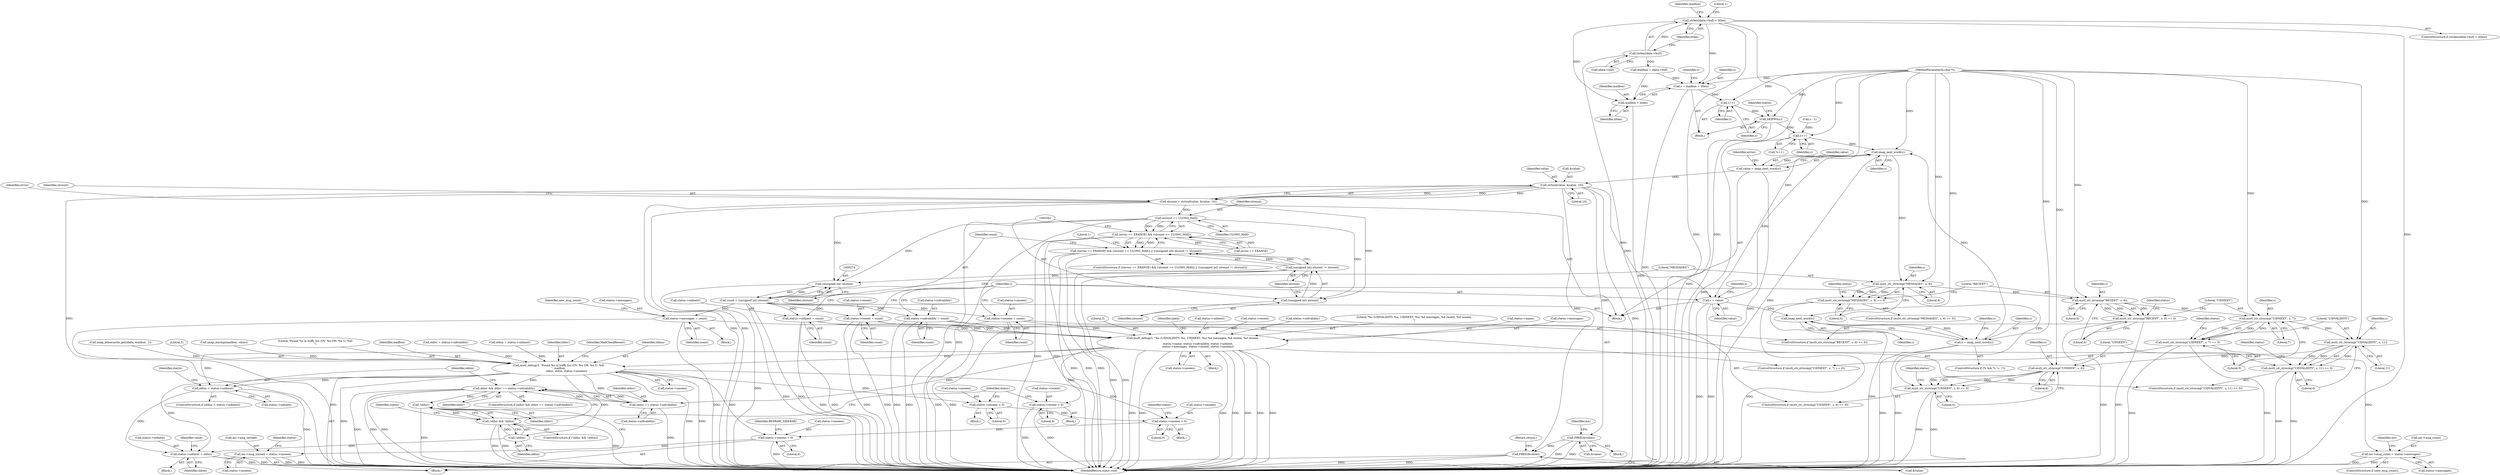 digraph "0_neomutt_3c49c44be9b459d9c616bcaef6eb5d51298c1741@API" {
"1000156" [label="(Call,strlen(idata->buf) < litlen)"];
"1000157" [label="(Call,strlen(idata->buf))"];
"1000172" [label="(Call,s = mailbox + litlen)"];
"1000181" [label="(Call,s++)"];
"1000183" [label="(Call,SKIPWS(s))"];
"1000219" [label="(Call,s++)"];
"1000238" [label="(Call,imap_next_word(s))"];
"1000236" [label="(Call,value = imap_next_word(s))"];
"1000246" [label="(Call,strtoul(value, &value, 10))"];
"1000244" [label="(Call,ulcount = strtoul(value, &value, 10))"];
"1000257" [label="(Call,ulcount == ULONG_MAX)"];
"1000253" [label="(Call,(errno == ERANGE) && (ulcount == ULONG_MAX))"];
"1000252" [label="(Call,((errno == ERANGE) && (ulcount == ULONG_MAX)) || ((unsigned int) ulcount != ulcount))"];
"1000261" [label="(Call,(unsigned int) ulcount)"];
"1000260" [label="(Call,(unsigned int) ulcount != ulcount)"];
"1000273" [label="(Call,(unsigned int) ulcount)"];
"1000271" [label="(Call,count = (unsigned int) ulcount)"];
"1000284" [label="(Call,status->messages = count)"];
"1000359" [label="(Call,mutt_debug(3, \"%s (UIDVALIDITY: %u, UIDNEXT: %u) %d messages, %d recent, %d unseen\n\",\n             status->name, status->uidvalidity, status->uidnext,\n             status->messages, status->recent, status->unseen))"];
"1000490" [label="(Call,mutt_debug(3, \"Found %s in buffy list (OV: %u ON: %u U: %d)\n\", mailbox,\n                   olduv, oldun, status->unseen))"];
"1000503" [label="(Call,olduv && olduv == status->uidvalidity)"];
"1000525" [label="(Call,!olduv)"];
"1000524" [label="(Call,!olduv && !oldun)"];
"1000505" [label="(Call,olduv == status->uidvalidity)"];
"1000512" [label="(Call,oldun < status->uidnext)"];
"1000567" [label="(Call,status->uidnext = oldun)"];
"1000517" [label="(Call,status->unseen > 0)"];
"1000536" [label="(Call,status->unseen > 0)"];
"1000542" [label="(Call,status->unseen > 0)"];
"1000559" [label="(Call,inc->msg_unread = status->unseen)"];
"1000527" [label="(Call,!oldun)"];
"1000530" [label="(Call,status->recent > 0)"];
"1000552" [label="(Call,inc->msg_count = status->messages)"];
"1000300" [label="(Call,status->recent = count)"];
"1000313" [label="(Call,status->uidnext = count)"];
"1000326" [label="(Call,status->uidvalidity = count)"];
"1000339" [label="(Call,status->unseen = count)"];
"1000344" [label="(Call,s = value)"];
"1000357" [label="(Call,imap_next_word(s))"];
"1000355" [label="(Call,s = imap_next_word(s))"];
"1000572" [label="(Call,FREE(&value))"];
"1000576" [label="(Call,FREE(&value))"];
"1000278" [label="(Call,mutt_str_strncmp(\"MESSAGES\", s, 8))"];
"1000277" [label="(Call,mutt_str_strncmp(\"MESSAGES\", s, 8) == 0)"];
"1000295" [label="(Call,mutt_str_strncmp(\"RECENT\", s, 6))"];
"1000294" [label="(Call,mutt_str_strncmp(\"RECENT\", s, 6) == 0)"];
"1000308" [label="(Call,mutt_str_strncmp(\"UIDNEXT\", s, 7))"];
"1000307" [label="(Call,mutt_str_strncmp(\"UIDNEXT\", s, 7) == 0)"];
"1000321" [label="(Call,mutt_str_strncmp(\"UIDVALIDITY\", s, 11))"];
"1000320" [label="(Call,mutt_str_strncmp(\"UIDVALIDITY\", s, 11) == 0)"];
"1000334" [label="(Call,mutt_str_strncmp(\"UNSEEN\", s, 6))"];
"1000333" [label="(Call,mutt_str_strncmp(\"UNSEEN\", s, 6) == 0)"];
"1000174" [label="(Call,mailbox + litlen)"];
"1000490" [label="(Call,mutt_debug(3, \"Found %s in buffy list (OV: %u ON: %u U: %d)\n\", mailbox,\n                   olduv, oldun, status->unseen))"];
"1000307" [label="(Call,mutt_str_strncmp(\"UIDNEXT\", s, 7) == 0)"];
"1000365" [label="(Call,status->uidvalidity)"];
"1000193" [label="(Call,s - 1)"];
"1000202" [label="(Call,imap_mboxcache_get(idata, mailbox, 1))"];
"1000577" [label="(Call,&value)"];
"1000491" [label="(Literal,3)"];
"1000156" [label="(Call,strlen(idata->buf) < litlen)"];
"1000295" [label="(Call,mutt_str_strncmp(\"RECENT\", s, 6))"];
"1000277" [label="(Call,mutt_str_strncmp(\"MESSAGES\", s, 8) == 0)"];
"1000324" [label="(Literal,11)"];
"1000184" [label="(Identifier,s)"];
"1000330" [label="(Identifier,count)"];
"1000327" [label="(Call,status->uidvalidity)"];
"1000518" [label="(Call,status->unseen)"];
"1000550" [label="(ControlStructure,if (new_msg_count))"];
"1000254" [label="(Call,errno == ERANGE)"];
"1000302" [label="(Identifier,status)"];
"1000532" [label="(Identifier,status)"];
"1000355" [label="(Call,s = imap_next_word(s))"];
"1000300" [label="(Call,status->recent = count)"];
"1000537" [label="(Call,status->unseen)"];
"1000157" [label="(Call,strlen(idata->buf))"];
"1000218" [label="(Call,*s++)"];
"1000296" [label="(Literal,\"RECENT\")"];
"1000356" [label="(Identifier,s)"];
"1000566" [label="(Block,)"];
"1000272" [label="(Identifier,count)"];
"1000255" [label="(Identifier,errno)"];
"1000528" [label="(Identifier,oldun)"];
"1000507" [label="(Call,status->uidvalidity)"];
"1000531" [label="(Call,status->recent)"];
"1000335" [label="(Literal,\"UNSEEN\")"];
"1000336" [label="(Identifier,s)"];
"1000377" [label="(Call,status->unseen)"];
"1000260" [label="(Call,(unsigned int) ulcount != ulcount)"];
"1000523" [label="(ControlStructure,if (!olduv && !oldun))"];
"1000561" [label="(Identifier,inc)"];
"1000297" [label="(Identifier,s)"];
"1000267" [label="(Literal,1)"];
"1000341" [label="(Identifier,status)"];
"1000338" [label="(Literal,0)"];
"1000183" [label="(Call,SKIPWS(s))"];
"1000301" [label="(Call,status->recent)"];
"1000328" [label="(Identifier,status)"];
"1000517" [label="(Call,status->unseen > 0)"];
"1000326" [label="(Call,status->uidvalidity = count)"];
"1000346" [label="(Identifier,value)"];
"1000584" [label="(MethodReturn,static void)"];
"1000538" [label="(Identifier,status)"];
"1000527" [label="(Call,!oldun)"];
"1000568" [label="(Call,status->uidnext)"];
"1000314" [label="(Call,status->uidnext)"];
"1000172" [label="(Call,s = mailbox + litlen)"];
"1000321" [label="(Call,mutt_str_strncmp(\"UIDVALIDITY\", s, 11))"];
"1000556" [label="(Call,status->messages)"];
"1000244" [label="(Call,ulcount = strtoul(value, &value, 10))"];
"1000251" [label="(ControlStructure,if (((errno == ERANGE) && (ulcount == ULONG_MAX)) || ((unsigned int) ulcount != ulcount)))"];
"1000573" [label="(Call,&value)"];
"1000281" [label="(Literal,8)"];
"1000168" [label="(Identifier,mailbox)"];
"1000181" [label="(Call,s++)"];
"1000320" [label="(Call,mutt_str_strncmp(\"UIDVALIDITY\", s, 11) == 0)"];
"1000248" [label="(Call,&value)"];
"1000174" [label="(Call,mailbox + litlen)"];
"1000361" [label="(Literal,\"%s (UIDVALIDITY: %u, UIDNEXT: %u) %d messages, %d recent, %d unseen\n\")"];
"1000288" [label="(Identifier,count)"];
"1000261" [label="(Call,(unsigned int) ulcount)"];
"1000176" [label="(Identifier,litlen)"];
"1000258" [label="(Identifier,ulcount)"];
"1000362" [label="(Call,status->name)"];
"1000273" [label="(Call,(unsigned int) ulcount)"];
"1000536" [label="(Call,status->unseen > 0)"];
"1000449" [label="(Block,)"];
"1000323" [label="(Identifier,s)"];
"1000306" [label="(ControlStructure,if (mutt_str_strncmp(\"UIDNEXT\", s, 7) == 0))"];
"1000525" [label="(Call,!olduv)"];
"1000241" [label="(Identifier,errno)"];
"1000543" [label="(Call,status->unseen)"];
"1000552" [label="(Call,inc->msg_count = status->messages)"];
"1000513" [label="(Identifier,oldun)"];
"1000563" [label="(Call,status->unseen)"];
"1000175" [label="(Identifier,mailbox)"];
"1000311" [label="(Literal,7)"];
"1000304" [label="(Identifier,count)"];
"1000529" [label="(Block,)"];
"1000275" [label="(Identifier,ulcount)"];
"1000544" [label="(Identifier,status)"];
"1000284" [label="(Call,status->messages = count)"];
"1000161" [label="(Identifier,litlen)"];
"1000485" [label="(Call,imap_mxcmp(mailbox, value))"];
"1000371" [label="(Call,status->messages)"];
"1000360" [label="(Literal,3)"];
"1000526" [label="(Identifier,olduv)"];
"1000521" [label="(Literal,0)"];
"1000286" [label="(Identifier,status)"];
"1000496" [label="(Call,status->unseen)"];
"1000337" [label="(Literal,6)"];
"1000359" [label="(Call,mutt_debug(3, \"%s (UIDVALIDITY: %u, UIDNEXT: %u) %d messages, %d recent, %d unseen\n\",\n             status->name, status->uidvalidity, status->uidnext,\n             status->messages, status->recent, status->unseen))"];
"1000546" [label="(Literal,0)"];
"1000173" [label="(Identifier,s)"];
"1000511" [label="(ControlStructure,if (oldun < status->uidnext))"];
"1000299" [label="(Literal,0)"];
"1000259" [label="(Identifier,ULONG_MAX)"];
"1000357" [label="(Call,imap_next_word(s))"];
"1000322" [label="(Literal,\"UIDVALIDITY\")"];
"1000315" [label="(Identifier,status)"];
"1000505" [label="(Call,olduv == status->uidvalidity)"];
"1000236" [label="(Call,value = imap_next_word(s))"];
"1000280" [label="(Identifier,s)"];
"1000235" [label="(Block,)"];
"1000290" [label="(Identifier,new_msg_count)"];
"1000502" [label="(ControlStructure,if (olduv && olduv == status->uidvalidity))"];
"1000514" [label="(Call,status->uidnext)"];
"1000559" [label="(Call,inc->msg_unread = status->unseen)"];
"1000334" [label="(Call,mutt_str_strncmp(\"UNSEEN\", s, 6))"];
"1000569" [label="(Identifier,status)"];
"1000309" [label="(Literal,\"UIDNEXT\")"];
"1000489" [label="(Block,)"];
"1000347" [label="(ControlStructure,if (*s && *s != ')'))"];
"1000252" [label="(Call,((errno == ERANGE) && (ulcount == ULONG_MAX)) || ((unsigned int) ulcount != ulcount))"];
"1000283" [label="(Block,)"];
"1000339" [label="(Call,status->unseen = count)"];
"1000504" [label="(Identifier,olduv)"];
"1000219" [label="(Call,s++)"];
"1000572" [label="(Call,FREE(&value))"];
"1000294" [label="(Call,mutt_str_strncmp(\"RECENT\", s, 6) == 0)"];
"1000164" [label="(Literal,1)"];
"1000383" [label="(Identifier,idata)"];
"1000542" [label="(Call,status->unseen > 0)"];
"1000340" [label="(Call,status->unseen)"];
"1000332" [label="(ControlStructure,if (mutt_str_strncmp(\"UNSEEN\", s, 6) == 0))"];
"1000492" [label="(Literal,\"Found %s in buffy list (OV: %u ON: %u U: %d)\n\")"];
"1000510" [label="(Block,)"];
"1000512" [label="(Call,oldun < status->uidnext)"];
"1000182" [label="(Identifier,s)"];
"1000257" [label="(Call,ulcount == ULONG_MAX)"];
"1000343" [label="(Identifier,count)"];
"1000553" [label="(Call,inc->msg_count)"];
"1000245" [label="(Identifier,ulcount)"];
"1000493" [label="(Identifier,mailbox)"];
"1000278" [label="(Call,mutt_str_strncmp(\"MESSAGES\", s, 8))"];
"1000549" [label="(Identifier,REDRAW_SIDEBAR)"];
"1000540" [label="(Literal,0)"];
"1000179" [label="(Identifier,s)"];
"1000279" [label="(Literal,\"MESSAGES\")"];
"1000524" [label="(Call,!olduv && !oldun)"];
"1000298" [label="(Literal,6)"];
"1000271" [label="(Call,count = (unsigned int) ulcount)"];
"1000368" [label="(Call,status->uidnext)"];
"1000237" [label="(Identifier,value)"];
"1000246" [label="(Call,strtoul(value, &value, 10))"];
"1000206" [label="(Call,olduv = status->uidvalidity)"];
"1000530" [label="(Call,status->recent > 0)"];
"1000142" [label="(Block,)"];
"1000285" [label="(Call,status->messages)"];
"1000325" [label="(Literal,0)"];
"1000312" [label="(Literal,0)"];
"1000238" [label="(Call,imap_next_word(s))"];
"1000250" [label="(Literal,10)"];
"1000308" [label="(Call,mutt_str_strncmp(\"UIDNEXT\", s, 7))"];
"1000201" [label="(Identifier,status)"];
"1000211" [label="(Call,oldun = status->uidnext)"];
"1000253" [label="(Call,(errno == ERANGE) && (ulcount == ULONG_MAX))"];
"1000167" [label="(Call,mailbox = idata->buf)"];
"1000494" [label="(Identifier,olduv)"];
"1000500" [label="(Identifier,MailCheckRecent)"];
"1000574" [label="(Identifier,value)"];
"1000519" [label="(Identifier,status)"];
"1000567" [label="(Call,status->uidnext = oldun)"];
"1000317" [label="(Identifier,count)"];
"1000276" [label="(ControlStructure,if (mutt_str_strncmp(\"MESSAGES\", s, 8) == 0))"];
"1000506" [label="(Identifier,olduv)"];
"1000374" [label="(Call,status->recent)"];
"1000576" [label="(Call,FREE(&value))"];
"1000282" [label="(Literal,0)"];
"1000571" [label="(Identifier,oldun)"];
"1000358" [label="(Identifier,s)"];
"1000107" [label="(MethodParameterIn,char *s)"];
"1000264" [label="(Identifier,ulcount)"];
"1000313" [label="(Call,status->uidnext = count)"];
"1000575" [label="(Return,return;)"];
"1000310" [label="(Identifier,s)"];
"1000534" [label="(Literal,0)"];
"1000560" [label="(Call,inc->msg_unread)"];
"1000350" [label="(Identifier,s)"];
"1000293" [label="(ControlStructure,if (mutt_str_strncmp(\"RECENT\", s, 6) == 0))"];
"1000503" [label="(Call,olduv && olduv == status->uidvalidity)"];
"1000247" [label="(Identifier,value)"];
"1000345" [label="(Identifier,s)"];
"1000155" [label="(ControlStructure,if (strlen(idata->buf) < litlen))"];
"1000263" [label="(Identifier,ulcount)"];
"1000158" [label="(Call,idata->buf)"];
"1000220" [label="(Identifier,s)"];
"1000319" [label="(ControlStructure,if (mutt_str_strncmp(\"UIDVALIDITY\", s, 11) == 0))"];
"1000501" [label="(Block,)"];
"1000333" [label="(Call,mutt_str_strncmp(\"UNSEEN\", s, 6) == 0)"];
"1000344" [label="(Call,s = value)"];
"1000230" [label="(Identifier,s)"];
"1000108" [label="(Block,)"];
"1000239" [label="(Identifier,s)"];
"1000582" [label="(Identifier,mx)"];
"1000495" [label="(Identifier,oldun)"];
"1000156" -> "1000155"  [label="AST: "];
"1000156" -> "1000161"  [label="CFG: "];
"1000157" -> "1000156"  [label="AST: "];
"1000161" -> "1000156"  [label="AST: "];
"1000164" -> "1000156"  [label="CFG: "];
"1000168" -> "1000156"  [label="CFG: "];
"1000156" -> "1000584"  [label="DDG: "];
"1000156" -> "1000584"  [label="DDG: "];
"1000156" -> "1000584"  [label="DDG: "];
"1000157" -> "1000156"  [label="DDG: "];
"1000156" -> "1000172"  [label="DDG: "];
"1000156" -> "1000174"  [label="DDG: "];
"1000157" -> "1000158"  [label="CFG: "];
"1000158" -> "1000157"  [label="AST: "];
"1000161" -> "1000157"  [label="CFG: "];
"1000157" -> "1000584"  [label="DDG: "];
"1000157" -> "1000167"  [label="DDG: "];
"1000172" -> "1000142"  [label="AST: "];
"1000172" -> "1000174"  [label="CFG: "];
"1000173" -> "1000172"  [label="AST: "];
"1000174" -> "1000172"  [label="AST: "];
"1000179" -> "1000172"  [label="CFG: "];
"1000172" -> "1000584"  [label="DDG: "];
"1000167" -> "1000172"  [label="DDG: "];
"1000107" -> "1000172"  [label="DDG: "];
"1000172" -> "1000181"  [label="DDG: "];
"1000181" -> "1000142"  [label="AST: "];
"1000181" -> "1000182"  [label="CFG: "];
"1000182" -> "1000181"  [label="AST: "];
"1000184" -> "1000181"  [label="CFG: "];
"1000107" -> "1000181"  [label="DDG: "];
"1000181" -> "1000183"  [label="DDG: "];
"1000183" -> "1000142"  [label="AST: "];
"1000183" -> "1000184"  [label="CFG: "];
"1000184" -> "1000183"  [label="AST: "];
"1000201" -> "1000183"  [label="CFG: "];
"1000183" -> "1000584"  [label="DDG: "];
"1000107" -> "1000183"  [label="DDG: "];
"1000183" -> "1000219"  [label="DDG: "];
"1000219" -> "1000218"  [label="AST: "];
"1000219" -> "1000220"  [label="CFG: "];
"1000220" -> "1000219"  [label="AST: "];
"1000218" -> "1000219"  [label="CFG: "];
"1000219" -> "1000584"  [label="DDG: "];
"1000193" -> "1000219"  [label="DDG: "];
"1000107" -> "1000219"  [label="DDG: "];
"1000219" -> "1000238"  [label="DDG: "];
"1000238" -> "1000236"  [label="AST: "];
"1000238" -> "1000239"  [label="CFG: "];
"1000239" -> "1000238"  [label="AST: "];
"1000236" -> "1000238"  [label="CFG: "];
"1000238" -> "1000584"  [label="DDG: "];
"1000238" -> "1000236"  [label="DDG: "];
"1000355" -> "1000238"  [label="DDG: "];
"1000344" -> "1000238"  [label="DDG: "];
"1000107" -> "1000238"  [label="DDG: "];
"1000238" -> "1000278"  [label="DDG: "];
"1000236" -> "1000235"  [label="AST: "];
"1000237" -> "1000236"  [label="AST: "];
"1000241" -> "1000236"  [label="CFG: "];
"1000236" -> "1000584"  [label="DDG: "];
"1000236" -> "1000246"  [label="DDG: "];
"1000246" -> "1000244"  [label="AST: "];
"1000246" -> "1000250"  [label="CFG: "];
"1000247" -> "1000246"  [label="AST: "];
"1000248" -> "1000246"  [label="AST: "];
"1000250" -> "1000246"  [label="AST: "];
"1000244" -> "1000246"  [label="CFG: "];
"1000246" -> "1000584"  [label="DDG: "];
"1000246" -> "1000584"  [label="DDG: "];
"1000246" -> "1000244"  [label="DDG: "];
"1000246" -> "1000244"  [label="DDG: "];
"1000246" -> "1000244"  [label="DDG: "];
"1000246" -> "1000344"  [label="DDG: "];
"1000246" -> "1000572"  [label="DDG: "];
"1000246" -> "1000576"  [label="DDG: "];
"1000244" -> "1000235"  [label="AST: "];
"1000245" -> "1000244"  [label="AST: "];
"1000255" -> "1000244"  [label="CFG: "];
"1000244" -> "1000584"  [label="DDG: "];
"1000244" -> "1000584"  [label="DDG: "];
"1000244" -> "1000257"  [label="DDG: "];
"1000244" -> "1000261"  [label="DDG: "];
"1000244" -> "1000273"  [label="DDG: "];
"1000257" -> "1000253"  [label="AST: "];
"1000257" -> "1000259"  [label="CFG: "];
"1000258" -> "1000257"  [label="AST: "];
"1000259" -> "1000257"  [label="AST: "];
"1000253" -> "1000257"  [label="CFG: "];
"1000257" -> "1000584"  [label="DDG: "];
"1000257" -> "1000584"  [label="DDG: "];
"1000257" -> "1000253"  [label="DDG: "];
"1000257" -> "1000253"  [label="DDG: "];
"1000257" -> "1000261"  [label="DDG: "];
"1000257" -> "1000273"  [label="DDG: "];
"1000253" -> "1000252"  [label="AST: "];
"1000253" -> "1000254"  [label="CFG: "];
"1000254" -> "1000253"  [label="AST: "];
"1000262" -> "1000253"  [label="CFG: "];
"1000252" -> "1000253"  [label="CFG: "];
"1000253" -> "1000584"  [label="DDG: "];
"1000253" -> "1000584"  [label="DDG: "];
"1000253" -> "1000252"  [label="DDG: "];
"1000253" -> "1000252"  [label="DDG: "];
"1000254" -> "1000253"  [label="DDG: "];
"1000254" -> "1000253"  [label="DDG: "];
"1000252" -> "1000251"  [label="AST: "];
"1000252" -> "1000260"  [label="CFG: "];
"1000260" -> "1000252"  [label="AST: "];
"1000267" -> "1000252"  [label="CFG: "];
"1000272" -> "1000252"  [label="CFG: "];
"1000252" -> "1000584"  [label="DDG: "];
"1000252" -> "1000584"  [label="DDG: "];
"1000252" -> "1000584"  [label="DDG: "];
"1000260" -> "1000252"  [label="DDG: "];
"1000260" -> "1000252"  [label="DDG: "];
"1000261" -> "1000260"  [label="AST: "];
"1000261" -> "1000263"  [label="CFG: "];
"1000262" -> "1000261"  [label="AST: "];
"1000263" -> "1000261"  [label="AST: "];
"1000264" -> "1000261"  [label="CFG: "];
"1000261" -> "1000260"  [label="DDG: "];
"1000260" -> "1000264"  [label="CFG: "];
"1000264" -> "1000260"  [label="AST: "];
"1000260" -> "1000584"  [label="DDG: "];
"1000260" -> "1000584"  [label="DDG: "];
"1000260" -> "1000273"  [label="DDG: "];
"1000273" -> "1000271"  [label="AST: "];
"1000273" -> "1000275"  [label="CFG: "];
"1000274" -> "1000273"  [label="AST: "];
"1000275" -> "1000273"  [label="AST: "];
"1000271" -> "1000273"  [label="CFG: "];
"1000273" -> "1000584"  [label="DDG: "];
"1000273" -> "1000271"  [label="DDG: "];
"1000271" -> "1000235"  [label="AST: "];
"1000272" -> "1000271"  [label="AST: "];
"1000279" -> "1000271"  [label="CFG: "];
"1000271" -> "1000584"  [label="DDG: "];
"1000271" -> "1000584"  [label="DDG: "];
"1000271" -> "1000284"  [label="DDG: "];
"1000271" -> "1000300"  [label="DDG: "];
"1000271" -> "1000313"  [label="DDG: "];
"1000271" -> "1000326"  [label="DDG: "];
"1000271" -> "1000339"  [label="DDG: "];
"1000284" -> "1000283"  [label="AST: "];
"1000284" -> "1000288"  [label="CFG: "];
"1000285" -> "1000284"  [label="AST: "];
"1000288" -> "1000284"  [label="AST: "];
"1000290" -> "1000284"  [label="CFG: "];
"1000284" -> "1000584"  [label="DDG: "];
"1000284" -> "1000584"  [label="DDG: "];
"1000284" -> "1000359"  [label="DDG: "];
"1000359" -> "1000108"  [label="AST: "];
"1000359" -> "1000377"  [label="CFG: "];
"1000360" -> "1000359"  [label="AST: "];
"1000361" -> "1000359"  [label="AST: "];
"1000362" -> "1000359"  [label="AST: "];
"1000365" -> "1000359"  [label="AST: "];
"1000368" -> "1000359"  [label="AST: "];
"1000371" -> "1000359"  [label="AST: "];
"1000374" -> "1000359"  [label="AST: "];
"1000377" -> "1000359"  [label="AST: "];
"1000383" -> "1000359"  [label="CFG: "];
"1000359" -> "1000584"  [label="DDG: "];
"1000359" -> "1000584"  [label="DDG: "];
"1000359" -> "1000584"  [label="DDG: "];
"1000359" -> "1000584"  [label="DDG: "];
"1000359" -> "1000584"  [label="DDG: "];
"1000359" -> "1000584"  [label="DDG: "];
"1000359" -> "1000584"  [label="DDG: "];
"1000326" -> "1000359"  [label="DDG: "];
"1000313" -> "1000359"  [label="DDG: "];
"1000300" -> "1000359"  [label="DDG: "];
"1000339" -> "1000359"  [label="DDG: "];
"1000359" -> "1000490"  [label="DDG: "];
"1000359" -> "1000505"  [label="DDG: "];
"1000359" -> "1000512"  [label="DDG: "];
"1000359" -> "1000530"  [label="DDG: "];
"1000359" -> "1000552"  [label="DDG: "];
"1000490" -> "1000489"  [label="AST: "];
"1000490" -> "1000496"  [label="CFG: "];
"1000491" -> "1000490"  [label="AST: "];
"1000492" -> "1000490"  [label="AST: "];
"1000493" -> "1000490"  [label="AST: "];
"1000494" -> "1000490"  [label="AST: "];
"1000495" -> "1000490"  [label="AST: "];
"1000496" -> "1000490"  [label="AST: "];
"1000500" -> "1000490"  [label="CFG: "];
"1000490" -> "1000584"  [label="DDG: "];
"1000490" -> "1000584"  [label="DDG: "];
"1000490" -> "1000584"  [label="DDG: "];
"1000485" -> "1000490"  [label="DDG: "];
"1000202" -> "1000490"  [label="DDG: "];
"1000206" -> "1000490"  [label="DDG: "];
"1000211" -> "1000490"  [label="DDG: "];
"1000490" -> "1000503"  [label="DDG: "];
"1000490" -> "1000505"  [label="DDG: "];
"1000490" -> "1000512"  [label="DDG: "];
"1000490" -> "1000517"  [label="DDG: "];
"1000490" -> "1000527"  [label="DDG: "];
"1000490" -> "1000536"  [label="DDG: "];
"1000490" -> "1000542"  [label="DDG: "];
"1000490" -> "1000567"  [label="DDG: "];
"1000503" -> "1000502"  [label="AST: "];
"1000503" -> "1000504"  [label="CFG: "];
"1000503" -> "1000505"  [label="CFG: "];
"1000504" -> "1000503"  [label="AST: "];
"1000505" -> "1000503"  [label="AST: "];
"1000513" -> "1000503"  [label="CFG: "];
"1000526" -> "1000503"  [label="CFG: "];
"1000503" -> "1000584"  [label="DDG: "];
"1000503" -> "1000584"  [label="DDG: "];
"1000503" -> "1000584"  [label="DDG: "];
"1000505" -> "1000503"  [label="DDG: "];
"1000505" -> "1000503"  [label="DDG: "];
"1000503" -> "1000525"  [label="DDG: "];
"1000525" -> "1000524"  [label="AST: "];
"1000525" -> "1000526"  [label="CFG: "];
"1000526" -> "1000525"  [label="AST: "];
"1000528" -> "1000525"  [label="CFG: "];
"1000524" -> "1000525"  [label="CFG: "];
"1000525" -> "1000584"  [label="DDG: "];
"1000525" -> "1000524"  [label="DDG: "];
"1000524" -> "1000523"  [label="AST: "];
"1000524" -> "1000527"  [label="CFG: "];
"1000527" -> "1000524"  [label="AST: "];
"1000532" -> "1000524"  [label="CFG: "];
"1000538" -> "1000524"  [label="CFG: "];
"1000524" -> "1000584"  [label="DDG: "];
"1000524" -> "1000584"  [label="DDG: "];
"1000524" -> "1000584"  [label="DDG: "];
"1000527" -> "1000524"  [label="DDG: "];
"1000505" -> "1000507"  [label="CFG: "];
"1000506" -> "1000505"  [label="AST: "];
"1000507" -> "1000505"  [label="AST: "];
"1000505" -> "1000584"  [label="DDG: "];
"1000512" -> "1000511"  [label="AST: "];
"1000512" -> "1000514"  [label="CFG: "];
"1000513" -> "1000512"  [label="AST: "];
"1000514" -> "1000512"  [label="AST: "];
"1000519" -> "1000512"  [label="CFG: "];
"1000512" -> "1000584"  [label="DDG: "];
"1000512" -> "1000567"  [label="DDG: "];
"1000567" -> "1000566"  [label="AST: "];
"1000567" -> "1000571"  [label="CFG: "];
"1000568" -> "1000567"  [label="AST: "];
"1000571" -> "1000567"  [label="AST: "];
"1000574" -> "1000567"  [label="CFG: "];
"1000567" -> "1000584"  [label="DDG: "];
"1000567" -> "1000584"  [label="DDG: "];
"1000527" -> "1000567"  [label="DDG: "];
"1000517" -> "1000510"  [label="AST: "];
"1000517" -> "1000521"  [label="CFG: "];
"1000518" -> "1000517"  [label="AST: "];
"1000521" -> "1000517"  [label="AST: "];
"1000538" -> "1000517"  [label="CFG: "];
"1000517" -> "1000536"  [label="DDG: "];
"1000536" -> "1000501"  [label="AST: "];
"1000536" -> "1000540"  [label="CFG: "];
"1000537" -> "1000536"  [label="AST: "];
"1000540" -> "1000536"  [label="AST: "];
"1000544" -> "1000536"  [label="CFG: "];
"1000536" -> "1000542"  [label="DDG: "];
"1000542" -> "1000489"  [label="AST: "];
"1000542" -> "1000546"  [label="CFG: "];
"1000543" -> "1000542"  [label="AST: "];
"1000546" -> "1000542"  [label="AST: "];
"1000549" -> "1000542"  [label="CFG: "];
"1000542" -> "1000584"  [label="DDG: "];
"1000542" -> "1000559"  [label="DDG: "];
"1000559" -> "1000489"  [label="AST: "];
"1000559" -> "1000563"  [label="CFG: "];
"1000560" -> "1000559"  [label="AST: "];
"1000563" -> "1000559"  [label="AST: "];
"1000569" -> "1000559"  [label="CFG: "];
"1000559" -> "1000584"  [label="DDG: "];
"1000559" -> "1000584"  [label="DDG: "];
"1000527" -> "1000528"  [label="CFG: "];
"1000528" -> "1000527"  [label="AST: "];
"1000530" -> "1000529"  [label="AST: "];
"1000530" -> "1000534"  [label="CFG: "];
"1000531" -> "1000530"  [label="AST: "];
"1000534" -> "1000530"  [label="AST: "];
"1000538" -> "1000530"  [label="CFG: "];
"1000530" -> "1000584"  [label="DDG: "];
"1000530" -> "1000584"  [label="DDG: "];
"1000552" -> "1000550"  [label="AST: "];
"1000552" -> "1000556"  [label="CFG: "];
"1000553" -> "1000552"  [label="AST: "];
"1000556" -> "1000552"  [label="AST: "];
"1000561" -> "1000552"  [label="CFG: "];
"1000552" -> "1000584"  [label="DDG: "];
"1000552" -> "1000584"  [label="DDG: "];
"1000300" -> "1000293"  [label="AST: "];
"1000300" -> "1000304"  [label="CFG: "];
"1000301" -> "1000300"  [label="AST: "];
"1000304" -> "1000300"  [label="AST: "];
"1000345" -> "1000300"  [label="CFG: "];
"1000300" -> "1000584"  [label="DDG: "];
"1000300" -> "1000584"  [label="DDG: "];
"1000313" -> "1000306"  [label="AST: "];
"1000313" -> "1000317"  [label="CFG: "];
"1000314" -> "1000313"  [label="AST: "];
"1000317" -> "1000313"  [label="AST: "];
"1000345" -> "1000313"  [label="CFG: "];
"1000313" -> "1000584"  [label="DDG: "];
"1000313" -> "1000584"  [label="DDG: "];
"1000326" -> "1000319"  [label="AST: "];
"1000326" -> "1000330"  [label="CFG: "];
"1000327" -> "1000326"  [label="AST: "];
"1000330" -> "1000326"  [label="AST: "];
"1000345" -> "1000326"  [label="CFG: "];
"1000326" -> "1000584"  [label="DDG: "];
"1000326" -> "1000584"  [label="DDG: "];
"1000339" -> "1000332"  [label="AST: "];
"1000339" -> "1000343"  [label="CFG: "];
"1000340" -> "1000339"  [label="AST: "];
"1000343" -> "1000339"  [label="AST: "];
"1000345" -> "1000339"  [label="CFG: "];
"1000339" -> "1000584"  [label="DDG: "];
"1000339" -> "1000584"  [label="DDG: "];
"1000344" -> "1000235"  [label="AST: "];
"1000344" -> "1000346"  [label="CFG: "];
"1000345" -> "1000344"  [label="AST: "];
"1000346" -> "1000344"  [label="AST: "];
"1000350" -> "1000344"  [label="CFG: "];
"1000344" -> "1000584"  [label="DDG: "];
"1000344" -> "1000584"  [label="DDG: "];
"1000107" -> "1000344"  [label="DDG: "];
"1000344" -> "1000357"  [label="DDG: "];
"1000357" -> "1000355"  [label="AST: "];
"1000357" -> "1000358"  [label="CFG: "];
"1000358" -> "1000357"  [label="AST: "];
"1000355" -> "1000357"  [label="CFG: "];
"1000357" -> "1000355"  [label="DDG: "];
"1000107" -> "1000357"  [label="DDG: "];
"1000355" -> "1000347"  [label="AST: "];
"1000356" -> "1000355"  [label="AST: "];
"1000230" -> "1000355"  [label="CFG: "];
"1000355" -> "1000584"  [label="DDG: "];
"1000355" -> "1000584"  [label="DDG: "];
"1000107" -> "1000355"  [label="DDG: "];
"1000572" -> "1000489"  [label="AST: "];
"1000572" -> "1000573"  [label="CFG: "];
"1000573" -> "1000572"  [label="AST: "];
"1000575" -> "1000572"  [label="CFG: "];
"1000572" -> "1000584"  [label="DDG: "];
"1000572" -> "1000584"  [label="DDG: "];
"1000576" -> "1000572"  [label="DDG: "];
"1000576" -> "1000449"  [label="AST: "];
"1000576" -> "1000577"  [label="CFG: "];
"1000577" -> "1000576"  [label="AST: "];
"1000582" -> "1000576"  [label="CFG: "];
"1000576" -> "1000584"  [label="DDG: "];
"1000576" -> "1000584"  [label="DDG: "];
"1000278" -> "1000277"  [label="AST: "];
"1000278" -> "1000281"  [label="CFG: "];
"1000279" -> "1000278"  [label="AST: "];
"1000280" -> "1000278"  [label="AST: "];
"1000281" -> "1000278"  [label="AST: "];
"1000282" -> "1000278"  [label="CFG: "];
"1000278" -> "1000277"  [label="DDG: "];
"1000278" -> "1000277"  [label="DDG: "];
"1000278" -> "1000277"  [label="DDG: "];
"1000107" -> "1000278"  [label="DDG: "];
"1000278" -> "1000295"  [label="DDG: "];
"1000277" -> "1000276"  [label="AST: "];
"1000277" -> "1000282"  [label="CFG: "];
"1000282" -> "1000277"  [label="AST: "];
"1000286" -> "1000277"  [label="CFG: "];
"1000296" -> "1000277"  [label="CFG: "];
"1000277" -> "1000584"  [label="DDG: "];
"1000277" -> "1000584"  [label="DDG: "];
"1000295" -> "1000294"  [label="AST: "];
"1000295" -> "1000298"  [label="CFG: "];
"1000296" -> "1000295"  [label="AST: "];
"1000297" -> "1000295"  [label="AST: "];
"1000298" -> "1000295"  [label="AST: "];
"1000299" -> "1000295"  [label="CFG: "];
"1000295" -> "1000294"  [label="DDG: "];
"1000295" -> "1000294"  [label="DDG: "];
"1000295" -> "1000294"  [label="DDG: "];
"1000107" -> "1000295"  [label="DDG: "];
"1000295" -> "1000308"  [label="DDG: "];
"1000294" -> "1000293"  [label="AST: "];
"1000294" -> "1000299"  [label="CFG: "];
"1000299" -> "1000294"  [label="AST: "];
"1000302" -> "1000294"  [label="CFG: "];
"1000309" -> "1000294"  [label="CFG: "];
"1000294" -> "1000584"  [label="DDG: "];
"1000294" -> "1000584"  [label="DDG: "];
"1000308" -> "1000307"  [label="AST: "];
"1000308" -> "1000311"  [label="CFG: "];
"1000309" -> "1000308"  [label="AST: "];
"1000310" -> "1000308"  [label="AST: "];
"1000311" -> "1000308"  [label="AST: "];
"1000312" -> "1000308"  [label="CFG: "];
"1000308" -> "1000307"  [label="DDG: "];
"1000308" -> "1000307"  [label="DDG: "];
"1000308" -> "1000307"  [label="DDG: "];
"1000107" -> "1000308"  [label="DDG: "];
"1000308" -> "1000321"  [label="DDG: "];
"1000307" -> "1000306"  [label="AST: "];
"1000307" -> "1000312"  [label="CFG: "];
"1000312" -> "1000307"  [label="AST: "];
"1000315" -> "1000307"  [label="CFG: "];
"1000322" -> "1000307"  [label="CFG: "];
"1000307" -> "1000584"  [label="DDG: "];
"1000307" -> "1000584"  [label="DDG: "];
"1000321" -> "1000320"  [label="AST: "];
"1000321" -> "1000324"  [label="CFG: "];
"1000322" -> "1000321"  [label="AST: "];
"1000323" -> "1000321"  [label="AST: "];
"1000324" -> "1000321"  [label="AST: "];
"1000325" -> "1000321"  [label="CFG: "];
"1000321" -> "1000320"  [label="DDG: "];
"1000321" -> "1000320"  [label="DDG: "];
"1000321" -> "1000320"  [label="DDG: "];
"1000107" -> "1000321"  [label="DDG: "];
"1000321" -> "1000334"  [label="DDG: "];
"1000320" -> "1000319"  [label="AST: "];
"1000320" -> "1000325"  [label="CFG: "];
"1000325" -> "1000320"  [label="AST: "];
"1000328" -> "1000320"  [label="CFG: "];
"1000335" -> "1000320"  [label="CFG: "];
"1000320" -> "1000584"  [label="DDG: "];
"1000320" -> "1000584"  [label="DDG: "];
"1000334" -> "1000333"  [label="AST: "];
"1000334" -> "1000337"  [label="CFG: "];
"1000335" -> "1000334"  [label="AST: "];
"1000336" -> "1000334"  [label="AST: "];
"1000337" -> "1000334"  [label="AST: "];
"1000338" -> "1000334"  [label="CFG: "];
"1000334" -> "1000333"  [label="DDG: "];
"1000334" -> "1000333"  [label="DDG: "];
"1000334" -> "1000333"  [label="DDG: "];
"1000107" -> "1000334"  [label="DDG: "];
"1000333" -> "1000332"  [label="AST: "];
"1000333" -> "1000338"  [label="CFG: "];
"1000338" -> "1000333"  [label="AST: "];
"1000341" -> "1000333"  [label="CFG: "];
"1000345" -> "1000333"  [label="CFG: "];
"1000333" -> "1000584"  [label="DDG: "];
"1000333" -> "1000584"  [label="DDG: "];
"1000174" -> "1000176"  [label="CFG: "];
"1000175" -> "1000174"  [label="AST: "];
"1000176" -> "1000174"  [label="AST: "];
"1000174" -> "1000584"  [label="DDG: "];
"1000167" -> "1000174"  [label="DDG: "];
}
